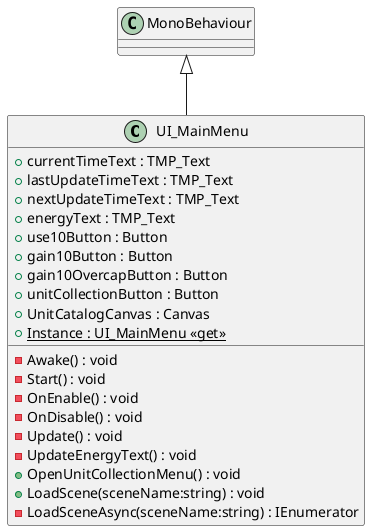 @startuml
class UI_MainMenu {
    + currentTimeText : TMP_Text
    + lastUpdateTimeText : TMP_Text
    + nextUpdateTimeText : TMP_Text
    + energyText : TMP_Text
    + use10Button : Button
    + gain10Button : Button
    + gain10OvercapButton : Button
    + unitCollectionButton : Button
    + UnitCatalogCanvas : Canvas
    + {static} Instance : UI_MainMenu <<get>>
    - Awake() : void
    - Start() : void
    - OnEnable() : void
    - OnDisable() : void
    - Update() : void
    - UpdateEnergyText() : void
    + OpenUnitCollectionMenu() : void
    + LoadScene(sceneName:string) : void
    - LoadSceneAsync(sceneName:string) : IEnumerator
}
MonoBehaviour <|-- UI_MainMenu
@enduml
